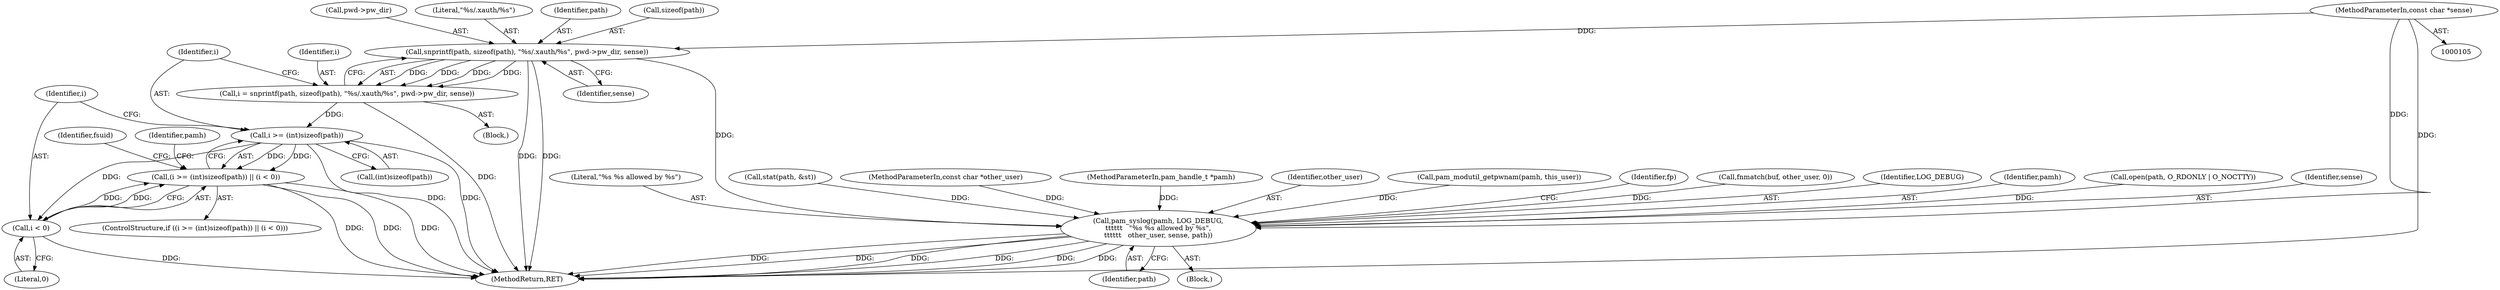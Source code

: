 digraph "0_altlinux_843807a3a90f52e7538be756616510730a24739a@API" {
"1000146" [label="(Call,snprintf(path, sizeof(path), \"%s/.xauth/%s\", pwd->pw_dir, sense))"];
"1000107" [label="(MethodParameterIn,const char *sense)"];
"1000144" [label="(Call,i = snprintf(path, sizeof(path), \"%s/.xauth/%s\", pwd->pw_dir, sense))"];
"1000157" [label="(Call,i >= (int)sizeof(path))"];
"1000156" [label="(Call,(i >= (int)sizeof(path)) || (i < 0))"];
"1000163" [label="(Call,i < 0)"];
"1000294" [label="(Call,pam_syslog(pamh, LOG_DEBUG,\n\t\t\t\t\t\t   \"%s %s allowed by %s\",\n\t\t\t\t\t\t   other_user, sense, path))"];
"1000146" [label="(Call,snprintf(path, sizeof(path), \"%s/.xauth/%s\", pwd->pw_dir, sense))"];
"1000145" [label="(Identifier,i)"];
"1000300" [label="(Identifier,path)"];
"1000302" [label="(Identifier,fp)"];
"1000165" [label="(Literal,0)"];
"1000285" [label="(Call,fnmatch(buf, other_user, 0))"];
"1000150" [label="(Literal,\"%s/.xauth/%s\")"];
"1000296" [label="(Identifier,LOG_DEBUG)"];
"1000155" [label="(ControlStructure,if ((i >= (int)sizeof(path)) || (i < 0)))"];
"1000164" [label="(Identifier,i)"];
"1000295" [label="(Identifier,pamh)"];
"1000163" [label="(Call,i < 0)"];
"1000168" [label="(Identifier,pamh)"];
"1000204" [label="(Call,open(path, O_RDONLY | O_NOCTTY))"];
"1000144" [label="(Call,i = snprintf(path, sizeof(path), \"%s/.xauth/%s\", pwd->pw_dir, sense))"];
"1000147" [label="(Identifier,path)"];
"1000299" [label="(Identifier,sense)"];
"1000297" [label="(Literal,\"%s %s allowed by %s\")"];
"1000181" [label="(Call,stat(path, &st))"];
"1000294" [label="(Call,pam_syslog(pamh, LOG_DEBUG,\n\t\t\t\t\t\t   \"%s %s allowed by %s\",\n\t\t\t\t\t\t   other_user, sense, path))"];
"1000293" [label="(Block,)"];
"1000148" [label="(Call,sizeof(path))"];
"1000159" [label="(Call,(int)sizeof(path))"];
"1000174" [label="(Identifier,fsuid)"];
"1000157" [label="(Call,i >= (int)sizeof(path))"];
"1000109" [label="(MethodParameterIn,const char *other_user)"];
"1000158" [label="(Identifier,i)"];
"1000363" [label="(MethodReturn,RET)"];
"1000112" [label="(Block,)"];
"1000106" [label="(MethodParameterIn,pam_handle_t *pamh)"];
"1000298" [label="(Identifier,other_user)"];
"1000156" [label="(Call,(i >= (int)sizeof(path)) || (i < 0))"];
"1000151" [label="(Call,pwd->pw_dir)"];
"1000107" [label="(MethodParameterIn,const char *sense)"];
"1000129" [label="(Call,pam_modutil_getpwnam(pamh, this_user))"];
"1000154" [label="(Identifier,sense)"];
"1000146" -> "1000144"  [label="AST: "];
"1000146" -> "1000154"  [label="CFG: "];
"1000147" -> "1000146"  [label="AST: "];
"1000148" -> "1000146"  [label="AST: "];
"1000150" -> "1000146"  [label="AST: "];
"1000151" -> "1000146"  [label="AST: "];
"1000154" -> "1000146"  [label="AST: "];
"1000144" -> "1000146"  [label="CFG: "];
"1000146" -> "1000363"  [label="DDG: "];
"1000146" -> "1000363"  [label="DDG: "];
"1000146" -> "1000144"  [label="DDG: "];
"1000146" -> "1000144"  [label="DDG: "];
"1000146" -> "1000144"  [label="DDG: "];
"1000146" -> "1000144"  [label="DDG: "];
"1000107" -> "1000146"  [label="DDG: "];
"1000146" -> "1000294"  [label="DDG: "];
"1000107" -> "1000105"  [label="AST: "];
"1000107" -> "1000363"  [label="DDG: "];
"1000107" -> "1000294"  [label="DDG: "];
"1000144" -> "1000112"  [label="AST: "];
"1000145" -> "1000144"  [label="AST: "];
"1000158" -> "1000144"  [label="CFG: "];
"1000144" -> "1000363"  [label="DDG: "];
"1000144" -> "1000157"  [label="DDG: "];
"1000157" -> "1000156"  [label="AST: "];
"1000157" -> "1000159"  [label="CFG: "];
"1000158" -> "1000157"  [label="AST: "];
"1000159" -> "1000157"  [label="AST: "];
"1000164" -> "1000157"  [label="CFG: "];
"1000156" -> "1000157"  [label="CFG: "];
"1000157" -> "1000363"  [label="DDG: "];
"1000157" -> "1000363"  [label="DDG: "];
"1000157" -> "1000156"  [label="DDG: "];
"1000157" -> "1000156"  [label="DDG: "];
"1000157" -> "1000163"  [label="DDG: "];
"1000156" -> "1000155"  [label="AST: "];
"1000156" -> "1000163"  [label="CFG: "];
"1000163" -> "1000156"  [label="AST: "];
"1000168" -> "1000156"  [label="CFG: "];
"1000174" -> "1000156"  [label="CFG: "];
"1000156" -> "1000363"  [label="DDG: "];
"1000156" -> "1000363"  [label="DDG: "];
"1000156" -> "1000363"  [label="DDG: "];
"1000163" -> "1000156"  [label="DDG: "];
"1000163" -> "1000156"  [label="DDG: "];
"1000163" -> "1000165"  [label="CFG: "];
"1000164" -> "1000163"  [label="AST: "];
"1000165" -> "1000163"  [label="AST: "];
"1000163" -> "1000363"  [label="DDG: "];
"1000294" -> "1000293"  [label="AST: "];
"1000294" -> "1000300"  [label="CFG: "];
"1000295" -> "1000294"  [label="AST: "];
"1000296" -> "1000294"  [label="AST: "];
"1000297" -> "1000294"  [label="AST: "];
"1000298" -> "1000294"  [label="AST: "];
"1000299" -> "1000294"  [label="AST: "];
"1000300" -> "1000294"  [label="AST: "];
"1000302" -> "1000294"  [label="CFG: "];
"1000294" -> "1000363"  [label="DDG: "];
"1000294" -> "1000363"  [label="DDG: "];
"1000294" -> "1000363"  [label="DDG: "];
"1000294" -> "1000363"  [label="DDG: "];
"1000294" -> "1000363"  [label="DDG: "];
"1000294" -> "1000363"  [label="DDG: "];
"1000129" -> "1000294"  [label="DDG: "];
"1000106" -> "1000294"  [label="DDG: "];
"1000285" -> "1000294"  [label="DDG: "];
"1000109" -> "1000294"  [label="DDG: "];
"1000181" -> "1000294"  [label="DDG: "];
"1000204" -> "1000294"  [label="DDG: "];
}
